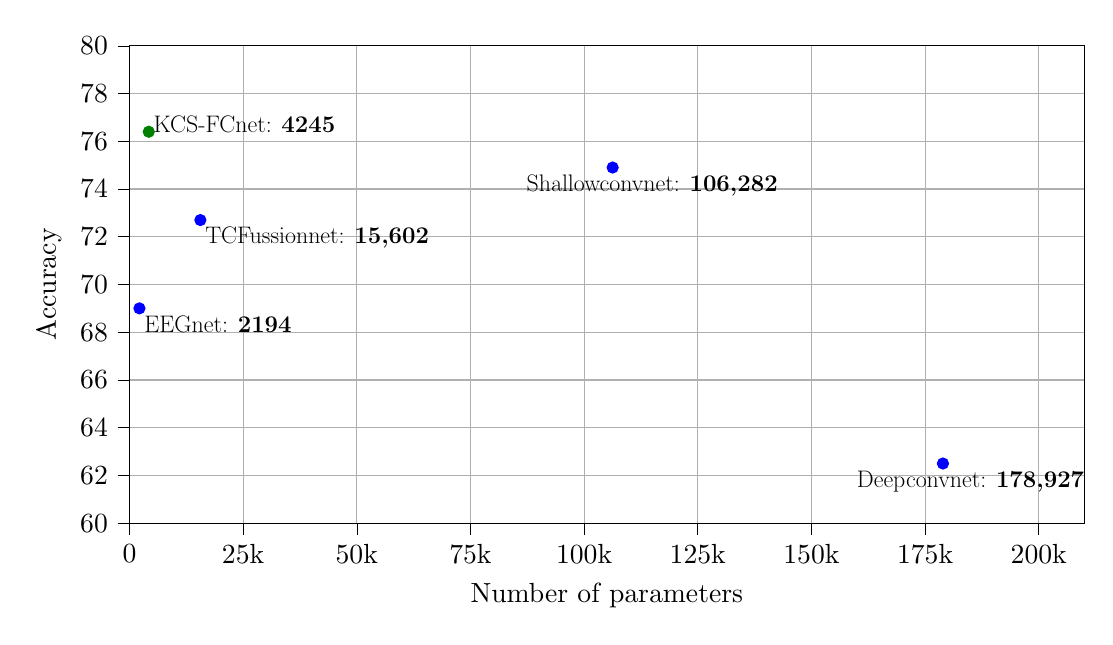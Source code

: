 % This file was created with tikzplotlib v0.10.1.
\begin{tikzpicture}

\definecolor{darkgray176}{RGB}{176,176,176}
\definecolor{green01270}{RGB}{0,127,0}

\begin{axis}[
tick align=outside,
tick pos=left,
x grid style={darkgray176},
xlabel={Number of parameters},
ylabel={Accuracy},
xmin=0, xmax=210000,
xtick style={color=black},
xtick={0,25000,50000,75000,100000,125000,150000,175000,200000},
xticklabels={0,25k,50k,75k,100k,125k,150k,175k,200k},
y grid style={darkgray176},
ymin=60, ymax=80,
ytick = {60,62,64,66,68,70,72,74,76,78,80},
ytick style={color=black},
grid=both,
%ymajorgrids=true,
% only scale the axis, not the axis including the ticks and labels
scale only axis=true,
scaled x ticks = false,
% set `width' and `height' to the desired values
width=\textwidth,
height=0.5\textwidth,
]
%\draw[step=5mm,black!15!white, very thin] (0,60) grid (200000,80);
\addplot [draw=blue, draw=none, fill=blue, mark=*]
table{%
x  y
2194 69
};
\addplot [draw=green01270, draw=none, fill=green01270, mark=*]
table{%
x  y
4245 76.4
};
\addplot [draw=blue, draw=none, fill=blue, mark=*]
table{%
x  y
178927 62.5
};
\addplot [draw=blue, draw=none, fill=blue, mark=*]
table{%
x  y
106282 74.9
};
\addplot [draw=blue, draw=none, fill=blue, mark=*]
table{%
x  y
15602 72.7
};
\draw (axis cs:2194,68) node[
  scale=0.5,
  anchor=base west,
  text=black,
  rotate=0.0
]{\LARGE{EEGnet:  \textbf{2194}}};
\draw (axis cs:4245,76.37) node[
  scale=0.5,
  anchor=base west,
  text=black,
  rotate=0.0
]{\LARGE{KCS-FCnet:  \textbf{4245}}};
\draw (axis cs:158927,61.5) node[
  scale=0.5,
  anchor=base west,
  text=black,
  rotate=0.0
]{\LARGE{Deepconvnet:  \textbf{178,927}}};
\draw (axis cs:86282,73.9) node[
  scale=0.5,
  anchor=base west,
  text=black,
  rotate=0.0
]{\LARGE{Shallowconvnet:  \textbf{106,282}}};
\draw (axis cs:15602,71.7) node[
  scale=0.5,
  anchor=base west,
  text=black,
  rotate=0.0
]{\LARGE{TCFussionnet:  \textbf{15,602}}};
\end{axis}

\end{tikzpicture}
